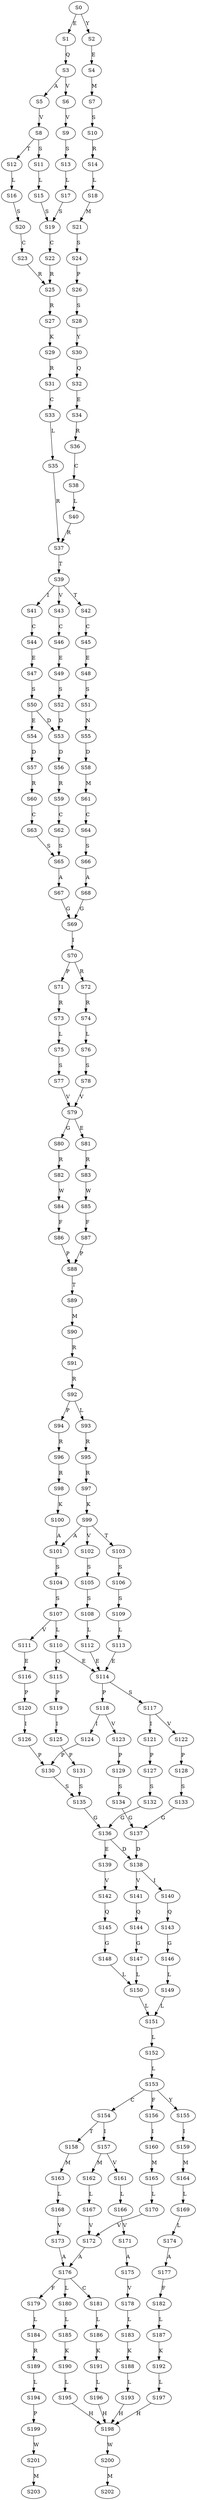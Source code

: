 strict digraph  {
	S0 -> S1 [ label = E ];
	S0 -> S2 [ label = Y ];
	S1 -> S3 [ label = Q ];
	S2 -> S4 [ label = E ];
	S3 -> S5 [ label = A ];
	S3 -> S6 [ label = V ];
	S4 -> S7 [ label = M ];
	S5 -> S8 [ label = V ];
	S6 -> S9 [ label = V ];
	S7 -> S10 [ label = S ];
	S8 -> S11 [ label = S ];
	S8 -> S12 [ label = T ];
	S9 -> S13 [ label = S ];
	S10 -> S14 [ label = R ];
	S11 -> S15 [ label = L ];
	S12 -> S16 [ label = L ];
	S13 -> S17 [ label = L ];
	S14 -> S18 [ label = L ];
	S15 -> S19 [ label = S ];
	S16 -> S20 [ label = S ];
	S17 -> S19 [ label = S ];
	S18 -> S21 [ label = M ];
	S19 -> S22 [ label = C ];
	S20 -> S23 [ label = C ];
	S21 -> S24 [ label = S ];
	S22 -> S25 [ label = R ];
	S23 -> S25 [ label = R ];
	S24 -> S26 [ label = P ];
	S25 -> S27 [ label = R ];
	S26 -> S28 [ label = S ];
	S27 -> S29 [ label = K ];
	S28 -> S30 [ label = Y ];
	S29 -> S31 [ label = R ];
	S30 -> S32 [ label = Q ];
	S31 -> S33 [ label = C ];
	S32 -> S34 [ label = E ];
	S33 -> S35 [ label = L ];
	S34 -> S36 [ label = R ];
	S35 -> S37 [ label = R ];
	S36 -> S38 [ label = C ];
	S37 -> S39 [ label = T ];
	S38 -> S40 [ label = L ];
	S39 -> S41 [ label = I ];
	S39 -> S42 [ label = T ];
	S39 -> S43 [ label = V ];
	S40 -> S37 [ label = R ];
	S41 -> S44 [ label = C ];
	S42 -> S45 [ label = C ];
	S43 -> S46 [ label = C ];
	S44 -> S47 [ label = E ];
	S45 -> S48 [ label = E ];
	S46 -> S49 [ label = E ];
	S47 -> S50 [ label = S ];
	S48 -> S51 [ label = S ];
	S49 -> S52 [ label = S ];
	S50 -> S53 [ label = D ];
	S50 -> S54 [ label = E ];
	S51 -> S55 [ label = N ];
	S52 -> S53 [ label = D ];
	S53 -> S56 [ label = D ];
	S54 -> S57 [ label = D ];
	S55 -> S58 [ label = D ];
	S56 -> S59 [ label = R ];
	S57 -> S60 [ label = R ];
	S58 -> S61 [ label = M ];
	S59 -> S62 [ label = C ];
	S60 -> S63 [ label = C ];
	S61 -> S64 [ label = C ];
	S62 -> S65 [ label = S ];
	S63 -> S65 [ label = S ];
	S64 -> S66 [ label = S ];
	S65 -> S67 [ label = A ];
	S66 -> S68 [ label = A ];
	S67 -> S69 [ label = G ];
	S68 -> S69 [ label = G ];
	S69 -> S70 [ label = I ];
	S70 -> S71 [ label = P ];
	S70 -> S72 [ label = R ];
	S71 -> S73 [ label = R ];
	S72 -> S74 [ label = R ];
	S73 -> S75 [ label = L ];
	S74 -> S76 [ label = L ];
	S75 -> S77 [ label = S ];
	S76 -> S78 [ label = S ];
	S77 -> S79 [ label = V ];
	S78 -> S79 [ label = V ];
	S79 -> S80 [ label = G ];
	S79 -> S81 [ label = E ];
	S80 -> S82 [ label = R ];
	S81 -> S83 [ label = R ];
	S82 -> S84 [ label = W ];
	S83 -> S85 [ label = W ];
	S84 -> S86 [ label = F ];
	S85 -> S87 [ label = F ];
	S86 -> S88 [ label = P ];
	S87 -> S88 [ label = P ];
	S88 -> S89 [ label = T ];
	S89 -> S90 [ label = M ];
	S90 -> S91 [ label = R ];
	S91 -> S92 [ label = R ];
	S92 -> S93 [ label = L ];
	S92 -> S94 [ label = P ];
	S93 -> S95 [ label = R ];
	S94 -> S96 [ label = R ];
	S95 -> S97 [ label = R ];
	S96 -> S98 [ label = R ];
	S97 -> S99 [ label = K ];
	S98 -> S100 [ label = K ];
	S99 -> S101 [ label = A ];
	S99 -> S102 [ label = V ];
	S99 -> S103 [ label = T ];
	S100 -> S101 [ label = A ];
	S101 -> S104 [ label = S ];
	S102 -> S105 [ label = S ];
	S103 -> S106 [ label = S ];
	S104 -> S107 [ label = S ];
	S105 -> S108 [ label = S ];
	S106 -> S109 [ label = S ];
	S107 -> S110 [ label = L ];
	S107 -> S111 [ label = V ];
	S108 -> S112 [ label = L ];
	S109 -> S113 [ label = L ];
	S110 -> S114 [ label = E ];
	S110 -> S115 [ label = Q ];
	S111 -> S116 [ label = E ];
	S112 -> S114 [ label = E ];
	S113 -> S114 [ label = E ];
	S114 -> S117 [ label = S ];
	S114 -> S118 [ label = P ];
	S115 -> S119 [ label = P ];
	S116 -> S120 [ label = P ];
	S117 -> S121 [ label = I ];
	S117 -> S122 [ label = V ];
	S118 -> S123 [ label = V ];
	S118 -> S124 [ label = I ];
	S119 -> S125 [ label = I ];
	S120 -> S126 [ label = I ];
	S121 -> S127 [ label = P ];
	S122 -> S128 [ label = P ];
	S123 -> S129 [ label = P ];
	S124 -> S130 [ label = P ];
	S125 -> S131 [ label = P ];
	S126 -> S130 [ label = P ];
	S127 -> S132 [ label = S ];
	S128 -> S133 [ label = S ];
	S129 -> S134 [ label = S ];
	S130 -> S135 [ label = S ];
	S131 -> S135 [ label = S ];
	S132 -> S136 [ label = G ];
	S133 -> S137 [ label = G ];
	S134 -> S137 [ label = G ];
	S135 -> S136 [ label = G ];
	S136 -> S138 [ label = D ];
	S136 -> S139 [ label = E ];
	S137 -> S138 [ label = D ];
	S138 -> S140 [ label = I ];
	S138 -> S141 [ label = V ];
	S139 -> S142 [ label = V ];
	S140 -> S143 [ label = Q ];
	S141 -> S144 [ label = Q ];
	S142 -> S145 [ label = Q ];
	S143 -> S146 [ label = G ];
	S144 -> S147 [ label = G ];
	S145 -> S148 [ label = G ];
	S146 -> S149 [ label = L ];
	S147 -> S150 [ label = L ];
	S148 -> S150 [ label = L ];
	S149 -> S151 [ label = L ];
	S150 -> S151 [ label = L ];
	S151 -> S152 [ label = L ];
	S152 -> S153 [ label = L ];
	S153 -> S154 [ label = C ];
	S153 -> S155 [ label = Y ];
	S153 -> S156 [ label = F ];
	S154 -> S157 [ label = I ];
	S154 -> S158 [ label = T ];
	S155 -> S159 [ label = I ];
	S156 -> S160 [ label = I ];
	S157 -> S161 [ label = V ];
	S157 -> S162 [ label = M ];
	S158 -> S163 [ label = M ];
	S159 -> S164 [ label = M ];
	S160 -> S165 [ label = M ];
	S161 -> S166 [ label = L ];
	S162 -> S167 [ label = L ];
	S163 -> S168 [ label = L ];
	S164 -> S169 [ label = L ];
	S165 -> S170 [ label = L ];
	S166 -> S171 [ label = V ];
	S167 -> S172 [ label = V ];
	S168 -> S173 [ label = V ];
	S169 -> S174 [ label = L ];
	S170 -> S172 [ label = V ];
	S171 -> S175 [ label = A ];
	S172 -> S176 [ label = A ];
	S173 -> S176 [ label = A ];
	S174 -> S177 [ label = A ];
	S175 -> S178 [ label = V ];
	S176 -> S179 [ label = F ];
	S176 -> S180 [ label = L ];
	S176 -> S181 [ label = C ];
	S177 -> S182 [ label = F ];
	S178 -> S183 [ label = L ];
	S179 -> S184 [ label = L ];
	S180 -> S185 [ label = L ];
	S181 -> S186 [ label = L ];
	S182 -> S187 [ label = L ];
	S183 -> S188 [ label = K ];
	S184 -> S189 [ label = R ];
	S185 -> S190 [ label = K ];
	S186 -> S191 [ label = K ];
	S187 -> S192 [ label = K ];
	S188 -> S193 [ label = L ];
	S189 -> S194 [ label = L ];
	S190 -> S195 [ label = L ];
	S191 -> S196 [ label = L ];
	S192 -> S197 [ label = L ];
	S193 -> S198 [ label = H ];
	S194 -> S199 [ label = P ];
	S195 -> S198 [ label = H ];
	S196 -> S198 [ label = H ];
	S197 -> S198 [ label = H ];
	S198 -> S200 [ label = W ];
	S199 -> S201 [ label = W ];
	S200 -> S202 [ label = M ];
	S201 -> S203 [ label = M ];
}
